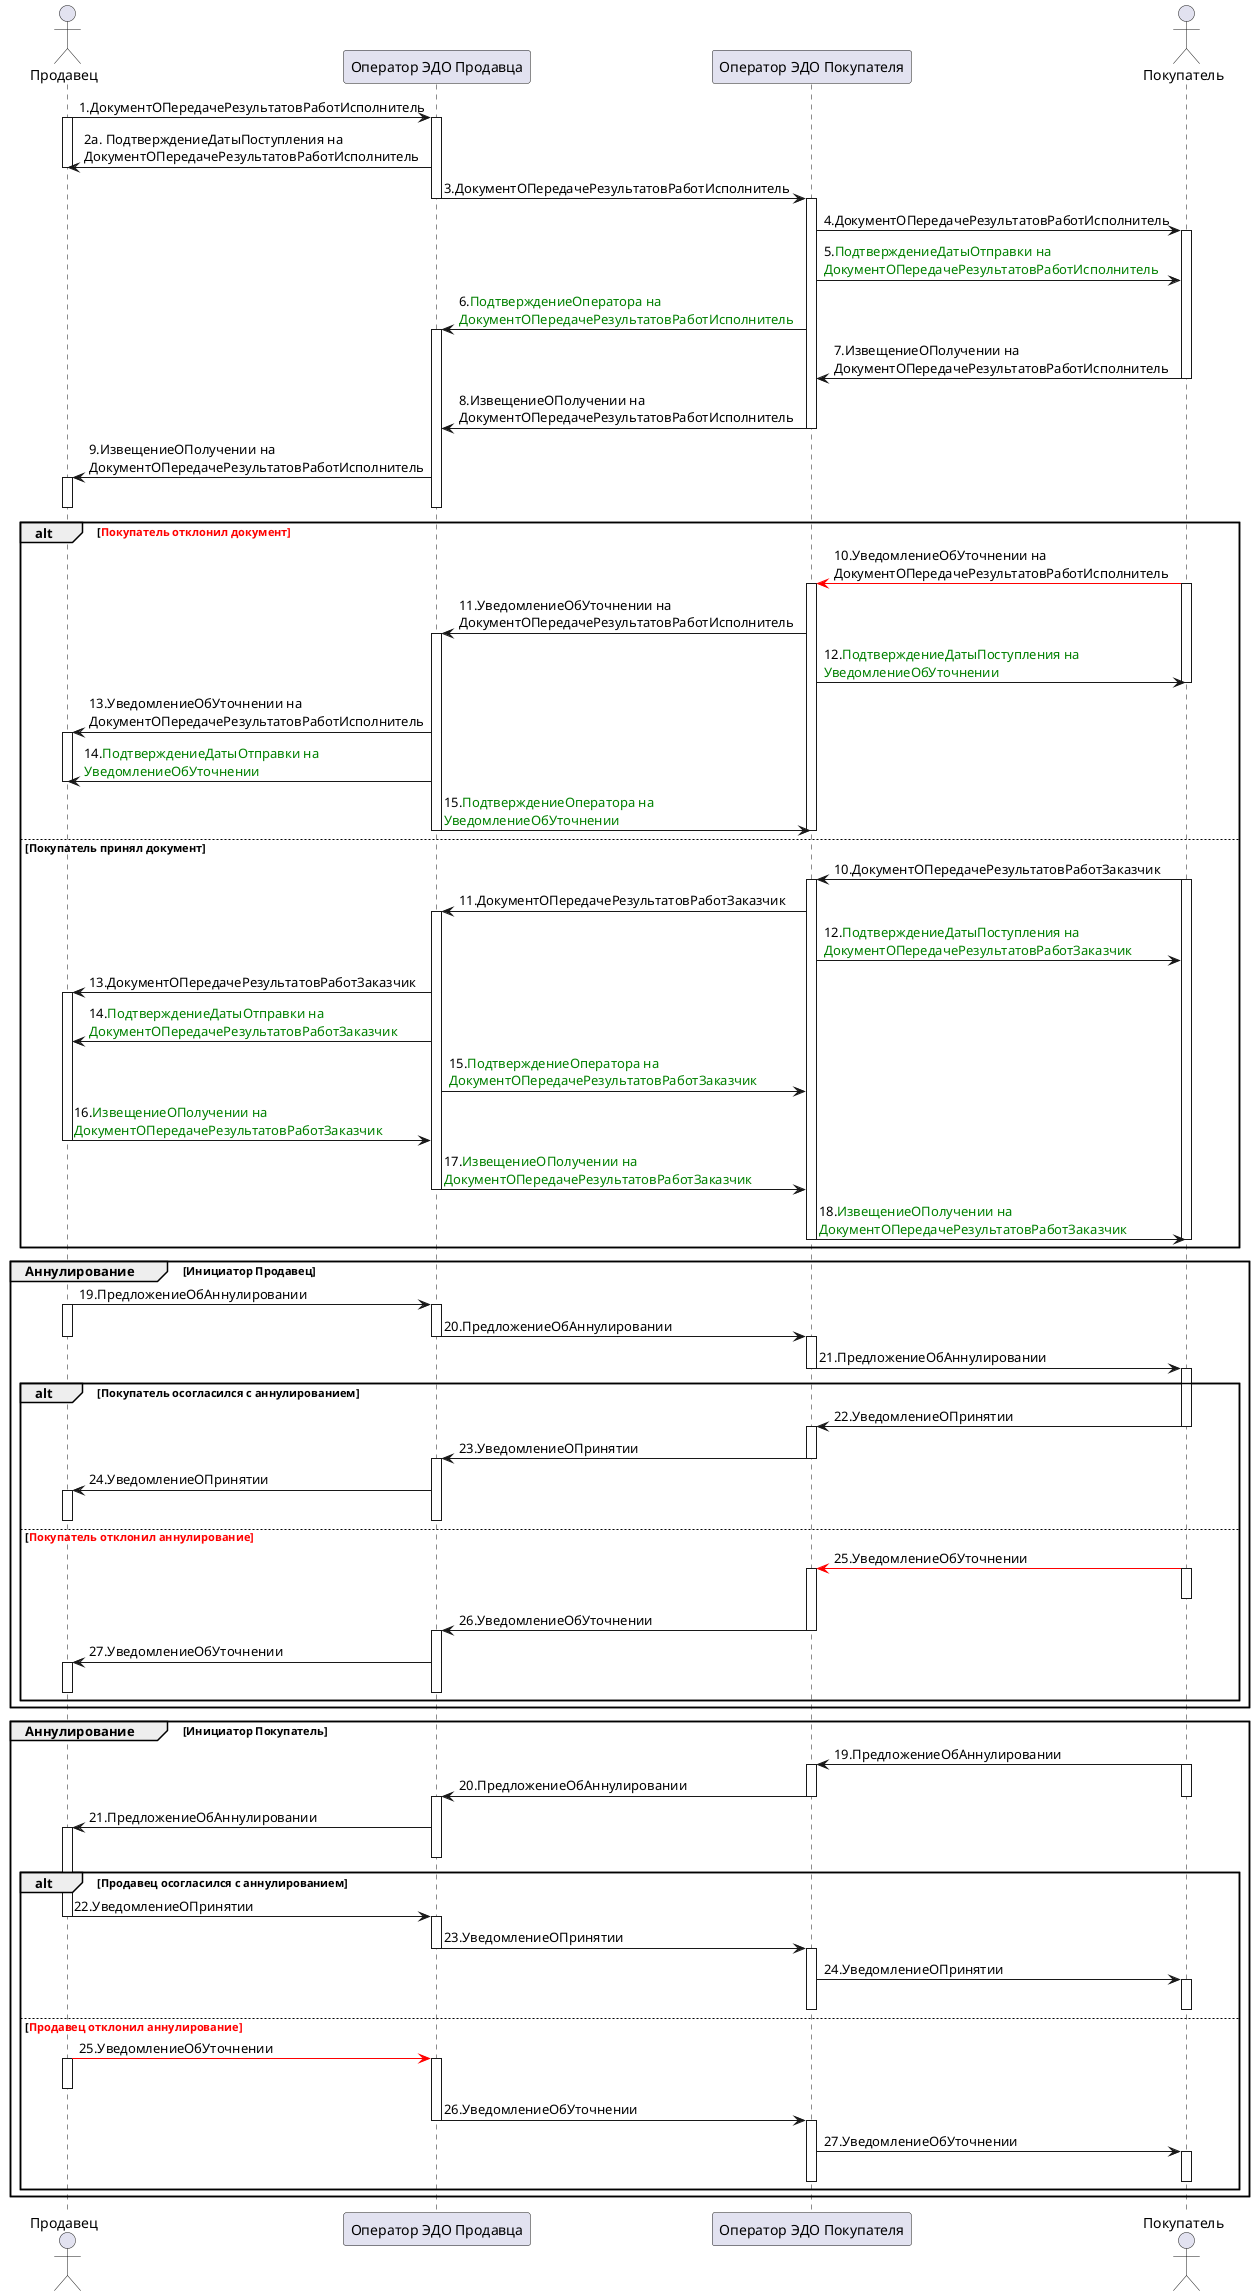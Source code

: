@startuml Оператор.Акт ДО 25
actor "Продавец" as user
participant "Оператор ЭДО Продавца" as prod
participant "Оператор ЭДО Покупателя" as pok
actor "Покупатель" as user1
!$Т1 = "ДокументОПередачеРезультатовРаботИсполнитель"
!$Т2 = "ДокументОПередачеРезультатовРаботЗаказчик"
!$ПДП = "ПодтверждениеДатыПоступления"
!$ПДО = "ПодтверждениеДатыОтправки"
!$ПДОО = "ПодтверждениеОператора"
!$ИОП = "ИзвещениеОПолучении"
!$УОУ = "УведомлениеОбУточнении"
!$ПОА = "ПредложениеОбАннулировании"
!$УОП = "УведомлениеОПринятии"
   user -> prod: 1.$Т1
   activate user
   activate prod 
   prod  -> user: 2а. $ПДП на\n$Т1
  deactivate user
  prod -> pok: 3.$Т1
  deactivate prod
  activate pok 
  pok -> user1: 4.$Т1
  activate user1 
  pok -> user1: 5.<font color=green>$ПДО на\n<font color=green>$Т1
  pok -> prod: 6.<font color=green>$ПДОО на\n<font color=green>$Т1 
  activate prod 
  user1 -> pok: 7.$ИОП на\n$Т1 
  deactivate user1
  pok -> prod: 8.$ИОП на\n$Т1 
  deactivate pok
  prod -> user: 9.$ИОП на\n$Т1 
  activate user 
  deactivate user
  deactivate prod
   alt <font color=Red>Покупатель отклонил документ
     user1  -[#red]> pok: 10.$УОУ на\n$Т1 
     activate user1
     activate pok
     pok -> prod: 11.$УОУ на\n$Т1
     activate prod 
     pok -> user1: 12.<font color=green>$ПДП на\n<font color=green>$УОУ 
     deactivate user1
     prod -> user: 13.$УОУ на\n$Т1 
     activate user
     prod -> user: 14.<font color=green>$ПДО на\n<font color=green>$УОУ 
     deactivate user
     prod -> pok: 15.<font color=green>$ПДОО на\n<font color=green>$УОУ 
   deactivate prod
   deactivate pok
 else Покупатель принял документ
     user1  -> pok: 10.$Т2
     activate user1
     activate pok
     pok -> prod: 11.$Т2
     activate prod 
     pok -> user1: 12.<font color=green>$ПДП на\n<font color=green>$Т2
     prod -> user: 13.$Т2 
     activate user
     prod -> user: 14.<font color=green>$ПДО на\n<font color=green>$Т2 
     prod -> pok: 15.<font color=green>$ПДОО на\n<font color=green>$Т2 
     user -> prod: 16.<font color=green>$ИОП на\n<font color=green>$Т2
     deactivate user
     prod -> pok: 17.<font color=green>$ИОП на\n<font color=green>$Т2
     deactivate prod
     pok -> user1: 18.<font color=green>$ИОП на\n<font color=green>$Т2
    deactivate pok
   deactivate user1
   end
   group Аннулирование [Инициатор Продавец]
   user -> prod: 19.$ПОА
    activate user
    activate prod
   prod -> pok: 20.$ПОА
   deactivate user
  activate pok
  deactivate prod
   pok -> user1: 21.$ПОА
  deactivate pok
  activate user1
  alt Покупатель осогласился с аннулированием
  user1 -> pok: 22.$УОП
  deactivate user1
  activate pok
  pok -> prod: 23.$УОП
  deactivate pok
  activate prod
  prod -> user: 24.$УОП
  activate user
  deactivate prod
  deactivate user
  else <font color=Red>Покупатель отклонил аннулирование
  user1 -[#red]> pok: 25.$УОУ
  activate user1
  deactivate user1
  activate pok
  pok -> prod: 26.$УОУ
  deactivate pok
  activate prod
  prod -> user: 27.$УОУ
  activate user
  deactivate prod
  deactivate user
  end
  end
  group Аннулирование [Инициатор Покупатель]
   user1 -> pok: 19.$ПОА
    activate user1
    activate pok
   pok -> prod: 20.$ПОА
   deactivate user1
  activate prod
  deactivate pok
   prod -> user: 21.$ПОА
   activate user
  deactivate prod
  alt Продавец осогласился с аннулированием
  user -> prod: 22.$УОП
  deactivate user
   activate prod
  prod -> pok: 23.$УОП
  deactivate prod
  activate pok
  pok -> user1: 24.$УОП
  activate user1
  deactivate pok
  deactivate user1
  else <font color=Red>Продавец отклонил аннулирование
  user -[#red]> prod: 25.$УОУ
  activate user
  deactivate user
  activate prod
  prod -> pok: 26.$УОУ
  deactivate prod
  activate pok
  pok -> user1: 27.$УОУ
  activate user1
  deactivate pok
  deactivate user1
  end
  end
@enduml